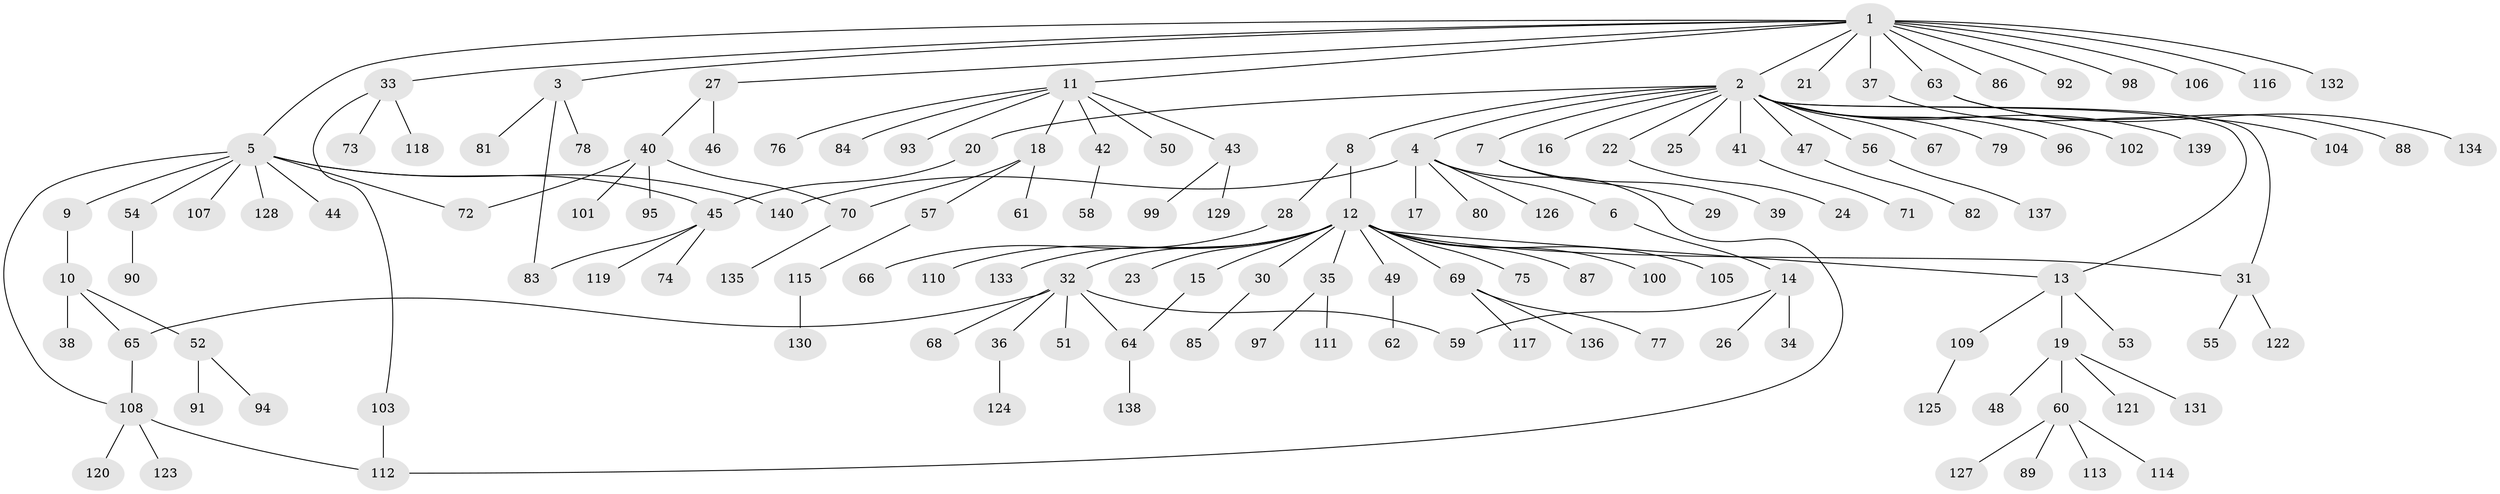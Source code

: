 // Generated by graph-tools (version 1.1) at 2025/25/03/09/25 03:25:57]
// undirected, 140 vertices, 152 edges
graph export_dot {
graph [start="1"]
  node [color=gray90,style=filled];
  1;
  2;
  3;
  4;
  5;
  6;
  7;
  8;
  9;
  10;
  11;
  12;
  13;
  14;
  15;
  16;
  17;
  18;
  19;
  20;
  21;
  22;
  23;
  24;
  25;
  26;
  27;
  28;
  29;
  30;
  31;
  32;
  33;
  34;
  35;
  36;
  37;
  38;
  39;
  40;
  41;
  42;
  43;
  44;
  45;
  46;
  47;
  48;
  49;
  50;
  51;
  52;
  53;
  54;
  55;
  56;
  57;
  58;
  59;
  60;
  61;
  62;
  63;
  64;
  65;
  66;
  67;
  68;
  69;
  70;
  71;
  72;
  73;
  74;
  75;
  76;
  77;
  78;
  79;
  80;
  81;
  82;
  83;
  84;
  85;
  86;
  87;
  88;
  89;
  90;
  91;
  92;
  93;
  94;
  95;
  96;
  97;
  98;
  99;
  100;
  101;
  102;
  103;
  104;
  105;
  106;
  107;
  108;
  109;
  110;
  111;
  112;
  113;
  114;
  115;
  116;
  117;
  118;
  119;
  120;
  121;
  122;
  123;
  124;
  125;
  126;
  127;
  128;
  129;
  130;
  131;
  132;
  133;
  134;
  135;
  136;
  137;
  138;
  139;
  140;
  1 -- 2;
  1 -- 3;
  1 -- 5;
  1 -- 11;
  1 -- 21;
  1 -- 27;
  1 -- 33;
  1 -- 37;
  1 -- 63;
  1 -- 86;
  1 -- 92;
  1 -- 98;
  1 -- 106;
  1 -- 116;
  1 -- 132;
  2 -- 4;
  2 -- 7;
  2 -- 8;
  2 -- 13;
  2 -- 16;
  2 -- 20;
  2 -- 22;
  2 -- 25;
  2 -- 31;
  2 -- 41;
  2 -- 47;
  2 -- 56;
  2 -- 67;
  2 -- 79;
  2 -- 96;
  2 -- 102;
  2 -- 139;
  3 -- 78;
  3 -- 81;
  3 -- 83;
  4 -- 6;
  4 -- 17;
  4 -- 80;
  4 -- 112;
  4 -- 126;
  4 -- 140;
  5 -- 9;
  5 -- 44;
  5 -- 45;
  5 -- 54;
  5 -- 72;
  5 -- 107;
  5 -- 108;
  5 -- 128;
  5 -- 140;
  6 -- 14;
  7 -- 29;
  7 -- 39;
  8 -- 12;
  8 -- 28;
  9 -- 10;
  10 -- 38;
  10 -- 52;
  10 -- 65;
  11 -- 18;
  11 -- 42;
  11 -- 43;
  11 -- 50;
  11 -- 76;
  11 -- 84;
  11 -- 93;
  12 -- 13;
  12 -- 15;
  12 -- 23;
  12 -- 30;
  12 -- 31;
  12 -- 32;
  12 -- 35;
  12 -- 49;
  12 -- 69;
  12 -- 75;
  12 -- 87;
  12 -- 100;
  12 -- 105;
  12 -- 110;
  12 -- 133;
  13 -- 19;
  13 -- 53;
  13 -- 109;
  14 -- 26;
  14 -- 34;
  14 -- 59;
  15 -- 64;
  18 -- 57;
  18 -- 61;
  18 -- 70;
  19 -- 48;
  19 -- 60;
  19 -- 121;
  19 -- 131;
  20 -- 45;
  22 -- 24;
  27 -- 40;
  27 -- 46;
  28 -- 66;
  30 -- 85;
  31 -- 55;
  31 -- 122;
  32 -- 36;
  32 -- 51;
  32 -- 59;
  32 -- 64;
  32 -- 65;
  32 -- 68;
  33 -- 73;
  33 -- 103;
  33 -- 118;
  35 -- 97;
  35 -- 111;
  36 -- 124;
  37 -- 104;
  40 -- 70;
  40 -- 72;
  40 -- 95;
  40 -- 101;
  41 -- 71;
  42 -- 58;
  43 -- 99;
  43 -- 129;
  45 -- 74;
  45 -- 83;
  45 -- 119;
  47 -- 82;
  49 -- 62;
  52 -- 91;
  52 -- 94;
  54 -- 90;
  56 -- 137;
  57 -- 115;
  60 -- 89;
  60 -- 113;
  60 -- 114;
  60 -- 127;
  63 -- 88;
  63 -- 134;
  64 -- 138;
  65 -- 108;
  69 -- 77;
  69 -- 117;
  69 -- 136;
  70 -- 135;
  103 -- 112;
  108 -- 112;
  108 -- 120;
  108 -- 123;
  109 -- 125;
  115 -- 130;
}
